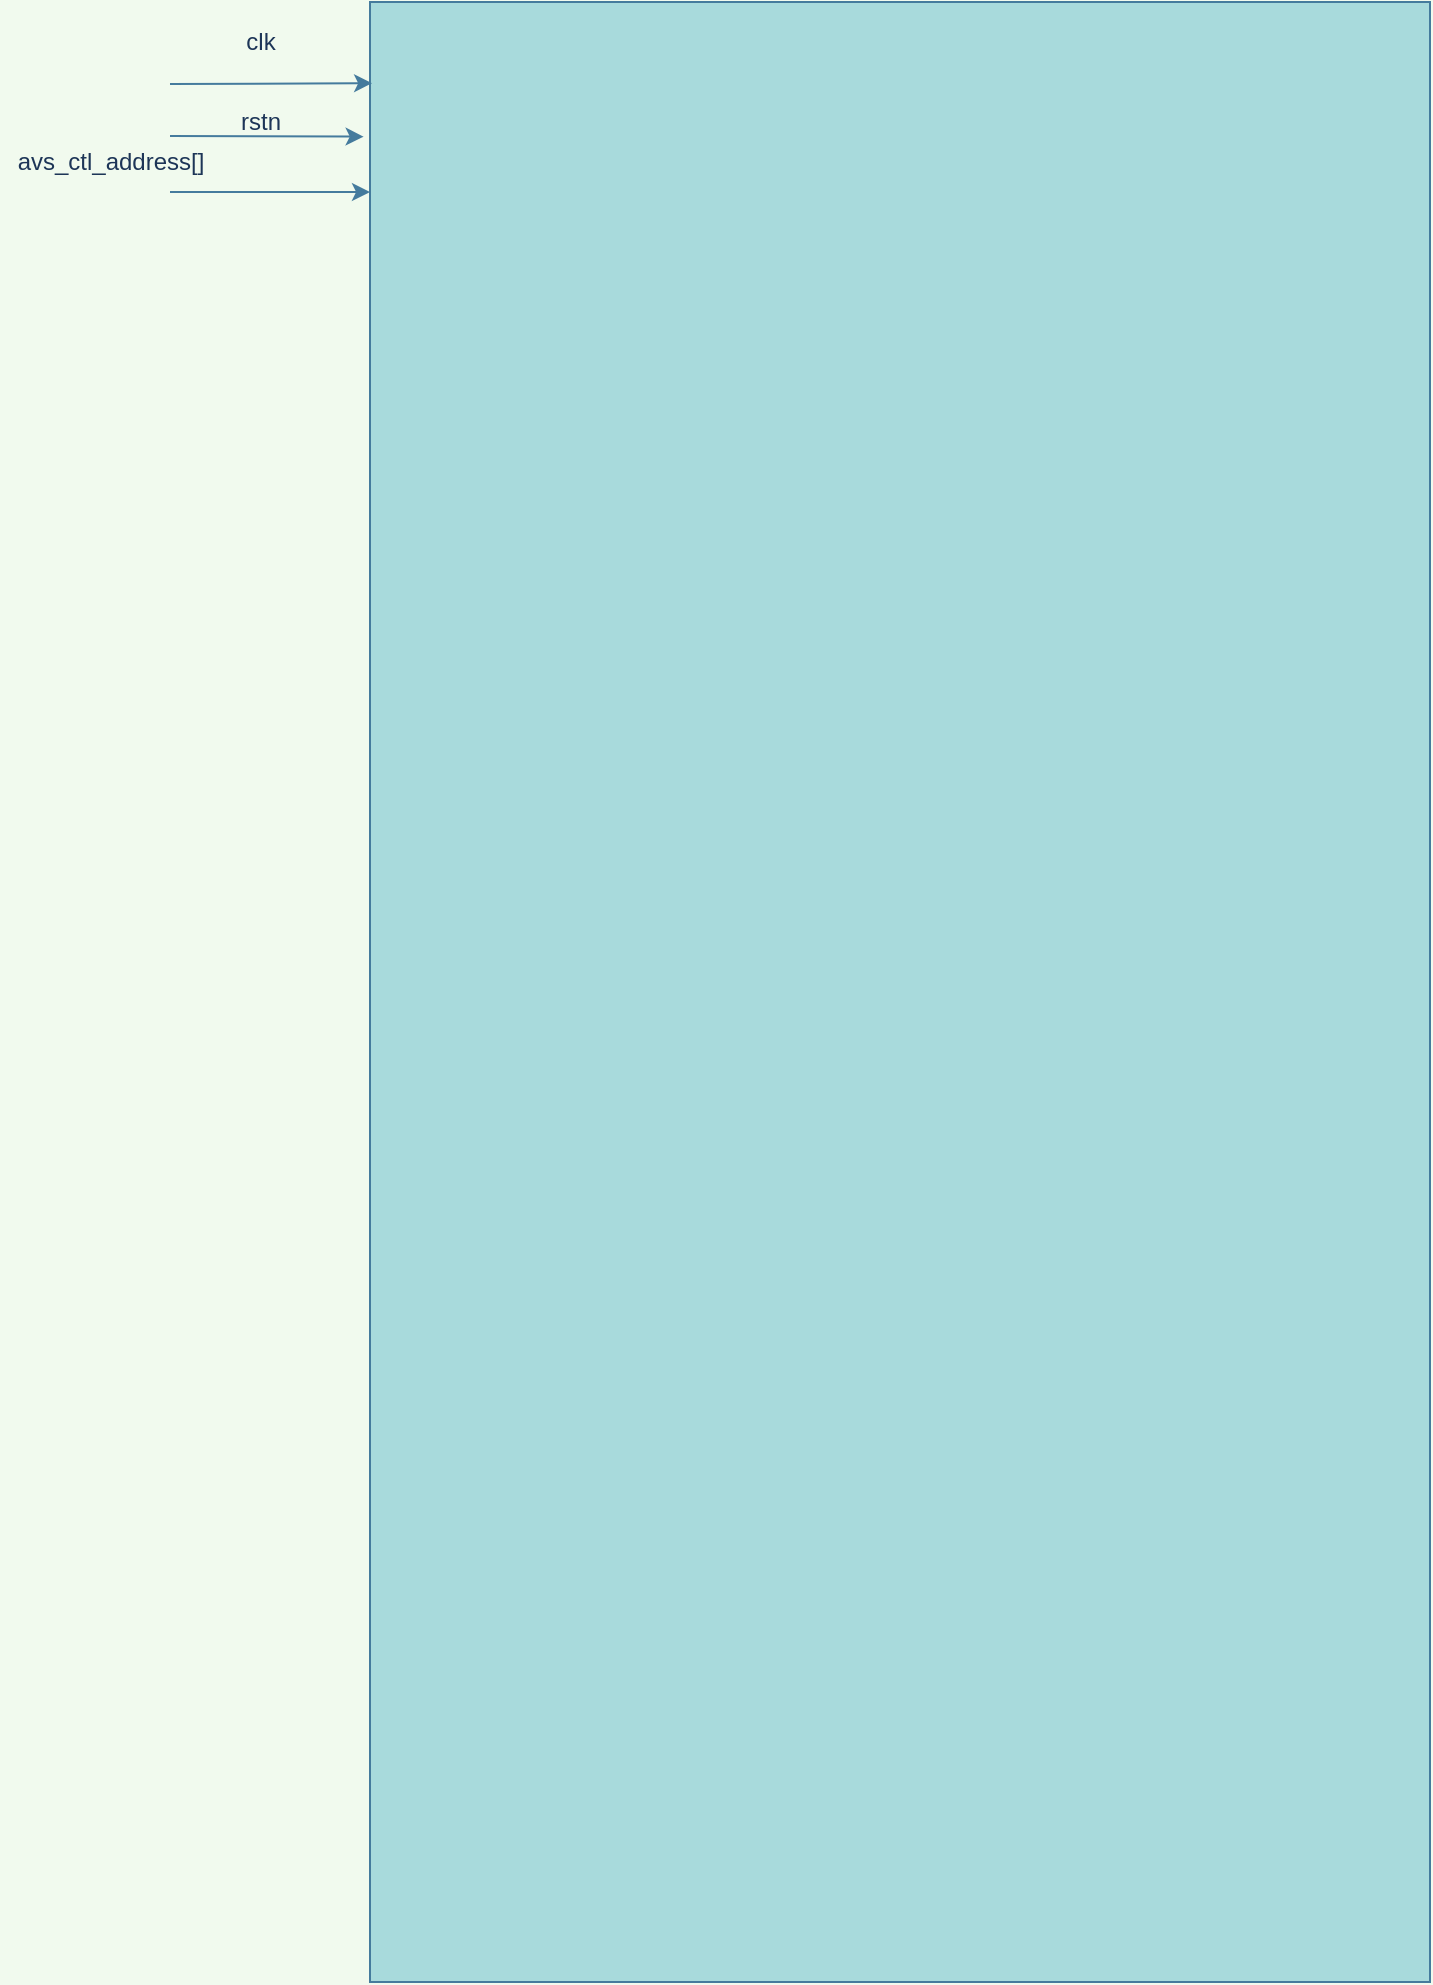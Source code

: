 <mxfile version="14.4.3" type="github">
  <diagram id="oEaslhg31UW9f_Ukffte" name="Page-1">
    <mxGraphModel dx="1879" dy="671" grid="1" gridSize="10" guides="1" tooltips="1" connect="1" arrows="1" fold="1" page="1" pageScale="1" pageWidth="827" pageHeight="1169" background="#F1FAEE" math="0" shadow="0">
      <root>
        <mxCell id="0" />
        <mxCell id="1" parent="0" />
        <mxCell id="ou16xZ6jYjVazDOU7t9g-13" value="" style="rounded=0;whiteSpace=wrap;html=1;sketch=0;strokeColor=#457B9D;fillColor=#A8DADC;fontColor=#1D3557;" vertex="1" parent="1">
          <mxGeometry x="140" y="110" width="530" height="990" as="geometry" />
        </mxCell>
        <mxCell id="ou16xZ6jYjVazDOU7t9g-14" value="" style="endArrow=classic;html=1;strokeColor=#457B9D;fillColor=#A8DADC;fontColor=#1D3557;entryX=0.002;entryY=0.041;entryDx=0;entryDy=0;entryPerimeter=0;" edge="1" parent="1" target="ou16xZ6jYjVazDOU7t9g-13">
          <mxGeometry width="50" height="50" relative="1" as="geometry">
            <mxPoint x="40" y="151" as="sourcePoint" />
            <mxPoint x="110" y="180" as="targetPoint" />
          </mxGeometry>
        </mxCell>
        <mxCell id="ou16xZ6jYjVazDOU7t9g-15" value="clk" style="text;html=1;align=center;verticalAlign=middle;resizable=0;points=[];autosize=1;fontColor=#1D3557;" vertex="1" parent="1">
          <mxGeometry x="70" y="120" width="30" height="20" as="geometry" />
        </mxCell>
        <mxCell id="ou16xZ6jYjVazDOU7t9g-16" value="" style="endArrow=classic;html=1;strokeColor=#457B9D;fillColor=#A8DADC;fontColor=#1D3557;entryX=-0.006;entryY=0.068;entryDx=0;entryDy=0;entryPerimeter=0;" edge="1" parent="1" target="ou16xZ6jYjVazDOU7t9g-13">
          <mxGeometry width="50" height="50" relative="1" as="geometry">
            <mxPoint x="40" y="177" as="sourcePoint" />
            <mxPoint x="110" y="180" as="targetPoint" />
          </mxGeometry>
        </mxCell>
        <mxCell id="ou16xZ6jYjVazDOU7t9g-17" value="rstn" style="text;html=1;align=center;verticalAlign=middle;resizable=0;points=[];autosize=1;fontColor=#1D3557;" vertex="1" parent="1">
          <mxGeometry x="65" y="160" width="40" height="20" as="geometry" />
        </mxCell>
        <mxCell id="ou16xZ6jYjVazDOU7t9g-18" value="" style="endArrow=classic;html=1;strokeColor=#457B9D;fillColor=#A8DADC;fontColor=#1D3557;entryX=0;entryY=0.096;entryDx=0;entryDy=0;entryPerimeter=0;" edge="1" parent="1" target="ou16xZ6jYjVazDOU7t9g-13">
          <mxGeometry width="50" height="50" relative="1" as="geometry">
            <mxPoint x="40" y="205" as="sourcePoint" />
            <mxPoint x="100" y="220" as="targetPoint" />
          </mxGeometry>
        </mxCell>
        <mxCell id="ou16xZ6jYjVazDOU7t9g-19" value="avs_ctl_address[]" style="text;html=1;align=center;verticalAlign=middle;resizable=0;points=[];autosize=1;fontColor=#1D3557;" vertex="1" parent="1">
          <mxGeometry x="-45" y="180" width="110" height="20" as="geometry" />
        </mxCell>
      </root>
    </mxGraphModel>
  </diagram>
</mxfile>
